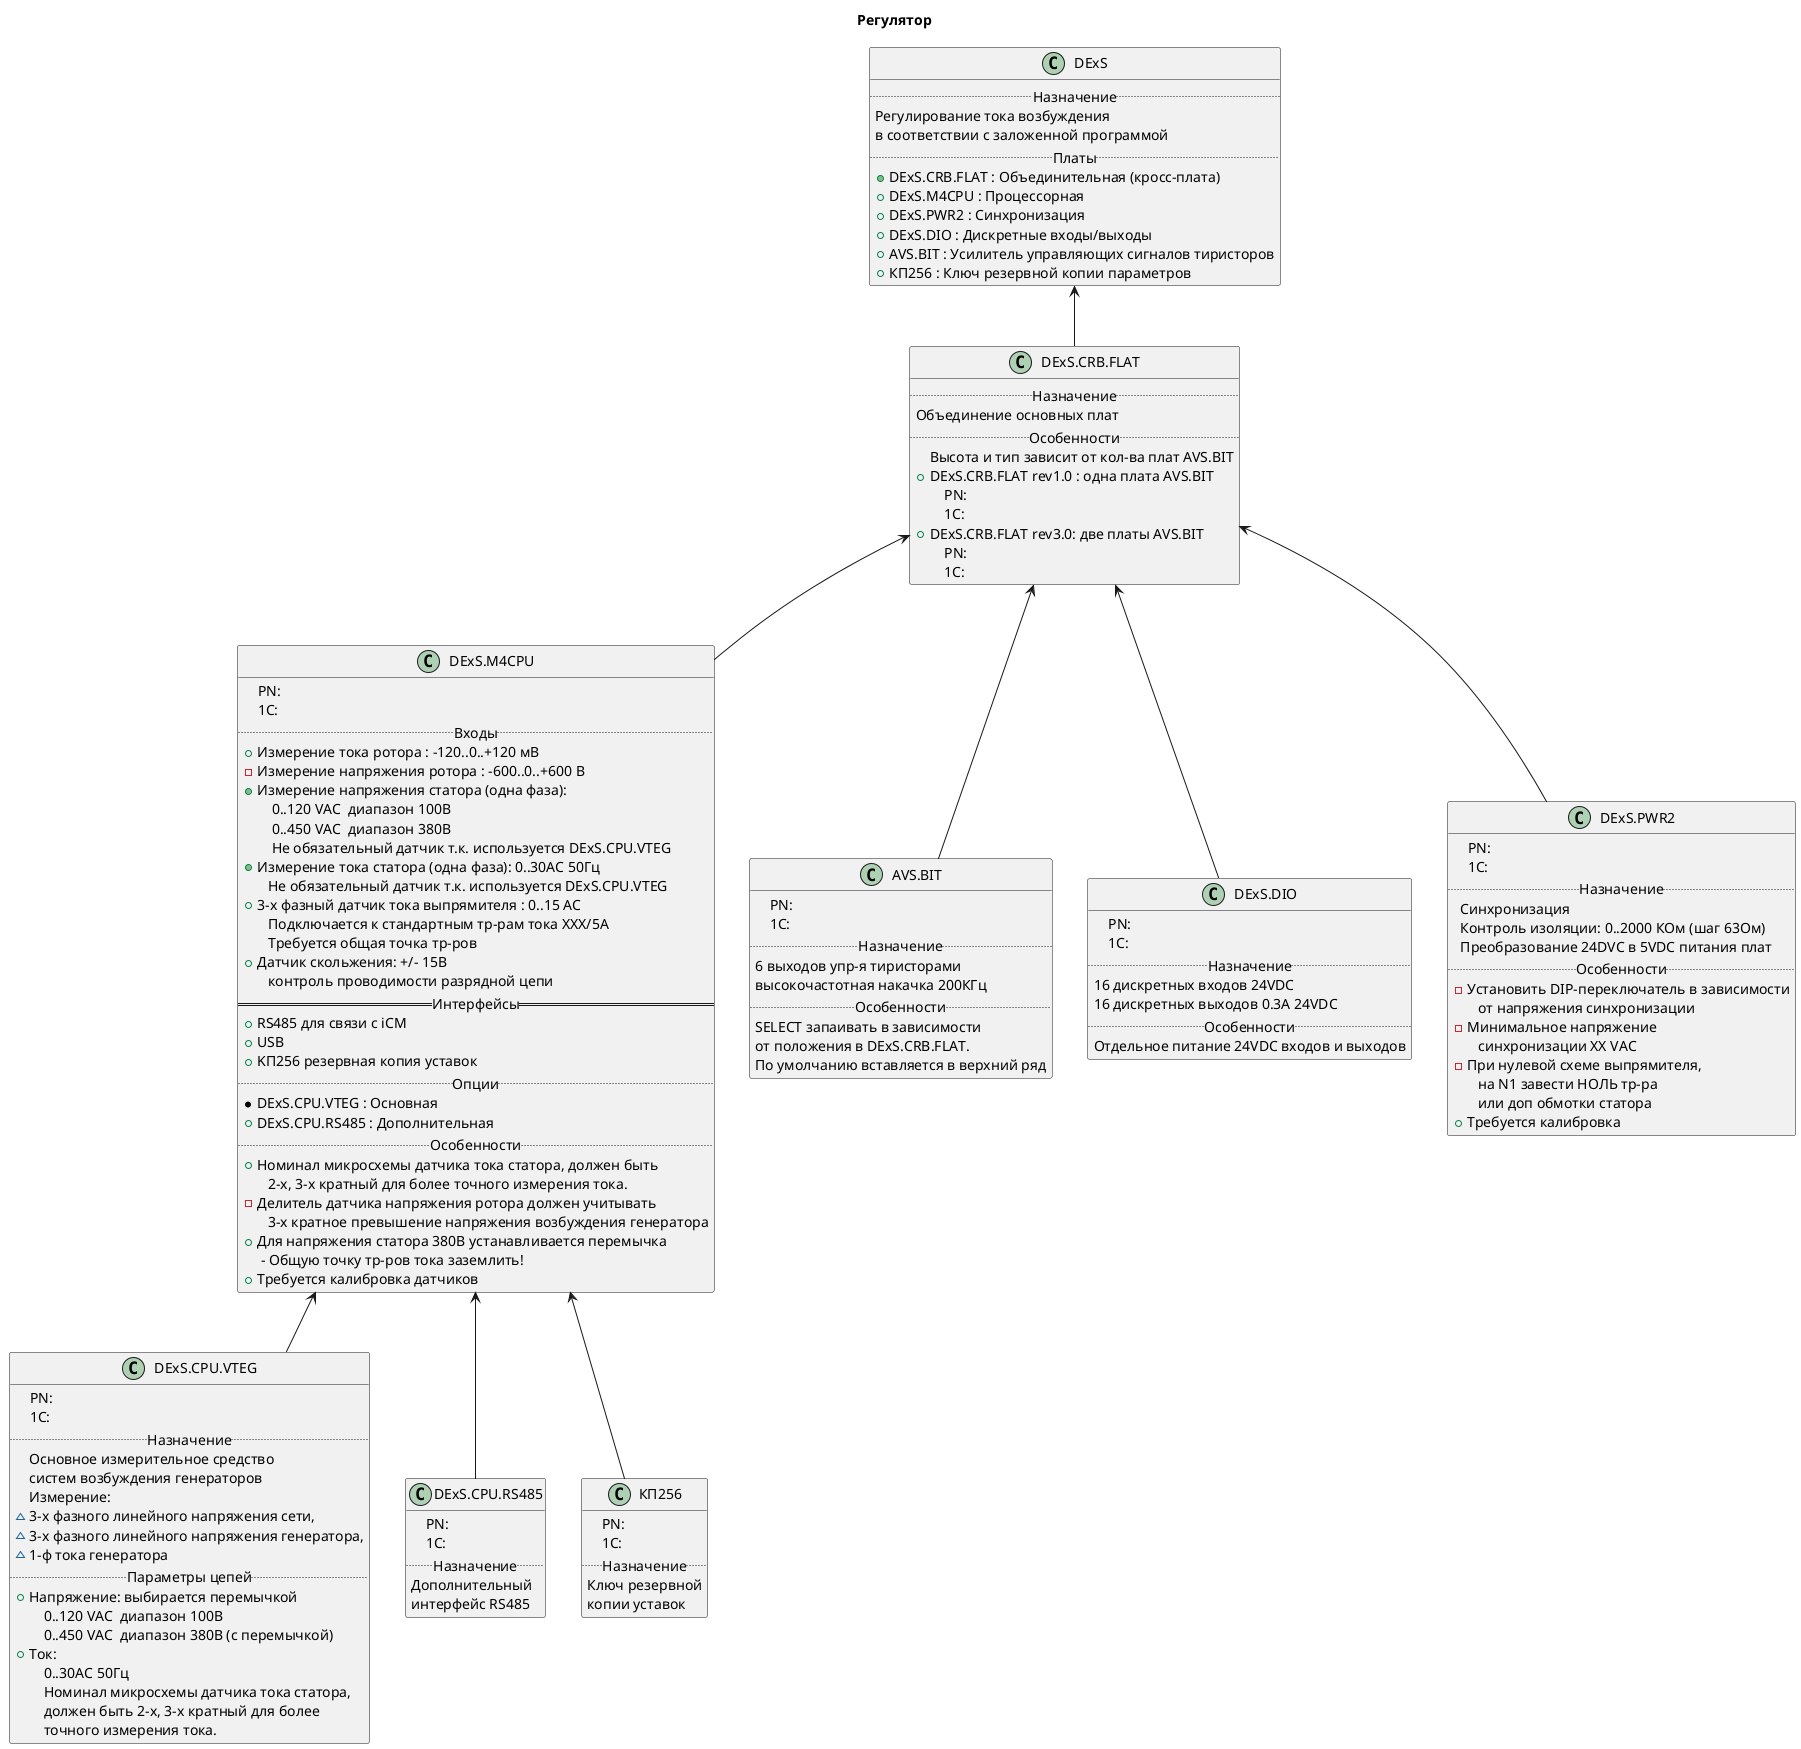 @startuml
skinparam maxMessageSize 100
skinparam packageStyle rectangle
title Регулятор
set namespaceSeparator none
class DExS {
.. Назначение ..
Регулирование тока возбуждения
в соответствии с заложенной программой
.. Платы ..
+ DExS.CRB.FLAT : Объединительная (кросс-плата)
+ DExS.M4CPU : Процессорная
+ DExS.PWR2 : Синхронизация
+ DExS.DIO : Дискретные входы/выходы
+ AVS.BIT : Усилитель управляющих сигналов тиристоров
+ КП256 : Ключ резервной копии параметров
} 

class DExS.CRB.FLAT{
.. Назначение ..
Объединение основных плат
.. Особенности ..
Высота и тип зависит от кол-ва плат AVS.BIT
+DExS.CRB.FLAT rev1.0 : одна плата AVS.BIT
    PN:
    1С:
+DExS.CRB.FLAT rev3.0: две платы AVS.BIT
    PN:
    1С:
}

class DExS.M4CPU{
    PN:
    1С:
.. Входы ..
+ Измерение тока ротора : -120..0..+120 мВ 
- Измерение напряжения ротора : -600..0..+600 В 
+ Измерение напряжения статора (одна фаза): 
    0..120 VAC  диапазон 100В
    0..450 VAC  диапазон 380В
    Не обязательный датчик т.к. используется DExS.CPU.VTEG
+ Измерение тока статора (одна фаза): 0..30АС 50Гц
   Не обязательный датчик т.к. используется DExS.CPU.VTEG
+ 3-х фазный датчик тока выпрямителя : 0..15 АС
   Подключается к стандартным тр-рам тока ХХХ/5А
   Требуется общая точка тр-ров
+ Датчик скольжения: +/- 15В
   контроль проводимости разрядной цепи
== Интерфейсы ==
+ RS485 для связи с iCM
+ USB
+ KП256 резервная копия уставок
.. Опции ..
* DExS.CPU.VTEG : Основная
+DExS.CPU.RS485 : Дополнительная
.. Особенности ..
+ Номинал микросхемы датчика тока статора, должен быть
   2-х, 3-х кратный для более точного измерения тока.
- Делитель датчика напряжения ротора должен учитывать
   3-х кратное превышение напряжения возбуждения генератора
+ Для напряжения статора 380В устанавливается перемычка
 - Общую точку тр-ров тока заземлить!
+ Требуется калибровка датчиков
} 

class AVS.BIT {
    PN:
    1С:
.. Назначение ..
6 выходов упр-я тиристорами 
высокочастотная накачка 200КГц
.. Особенности ..
SELECT запаивать в зависимости
от положения в DExS.CRB.FLAT.
По умолчанию вставляется в верхний ряд
} 

class DExS.DIO {
    PN:
    1С:
.. Назначение ..
16 дискретных входов 24VDC 
16 дискретных выходов 0.3А 24VDC
.. Особенности ..
Отдельное питание 24VDC входов и выходов
} 

class DExS.PWR2{
    PN:
    1С:
.. Назначение ..
  Синхронизация
  Контроль изоляции: 0..2000 КОм (шаг 63Ом)
  Преобразование 24DVC в 5VDC питания плат
.. Особенности ..
- Установить DIP-переключатель в зависимости
   от напряжения синхронизации
- Минимальное напряжение
   синхронизации ХХ VAC
- При нулевой схеме выпрямителя,
   на N1 завести НОЛЬ тр-ра
   или доп обмотки статора
+ Требуется калибровка
} 

class DExS.CPU.VTEG {
    PN:
    1С:
.. Назначение ..
Основное измерительное средство
систем возбуждения генераторов
Измерение:
~3-х фазного линейного напряжения сети,
~3-х фазного линейного напряжения генератора,
~1-ф тока генератора
.. Параметры цепей ..
+ Напряжение: выбирается перемычкой
    0..120 VAC  диапазон 100В
    0..450 VAC  диапазон 380В (с перемычкой)
+ Ток:
    0..30АС 50Гц
    Номинал микросхемы датчика тока статора,
    должен быть 2-х, 3-х кратный для более
    точного измерения тока.
} 

class DExS.CPU.RS485 {
    PN:
    1С:
.. Назначение ..
Дополнительный
интерфейс RS485
}

class КП256 {
    PN:
    1С:
.. Назначение ..
Ключ резервной
копии уставок
}

DExS <-- DExS.CRB.FLAT
DExS.CRB.FLAT <-- DExS.PWR2
DExS.CRB.FLAT <-- DExS.M4CPU
DExS.CRB.FLAT <-- DExS.DIO
DExS.CRB.FLAT <-- AVS.BIT
DExS.M4CPU <-- DExS.CPU.RS485
DExS.M4CPU <-- DExS.CPU.VTEG
DExS.M4CPU <-- КП256

@enduml
